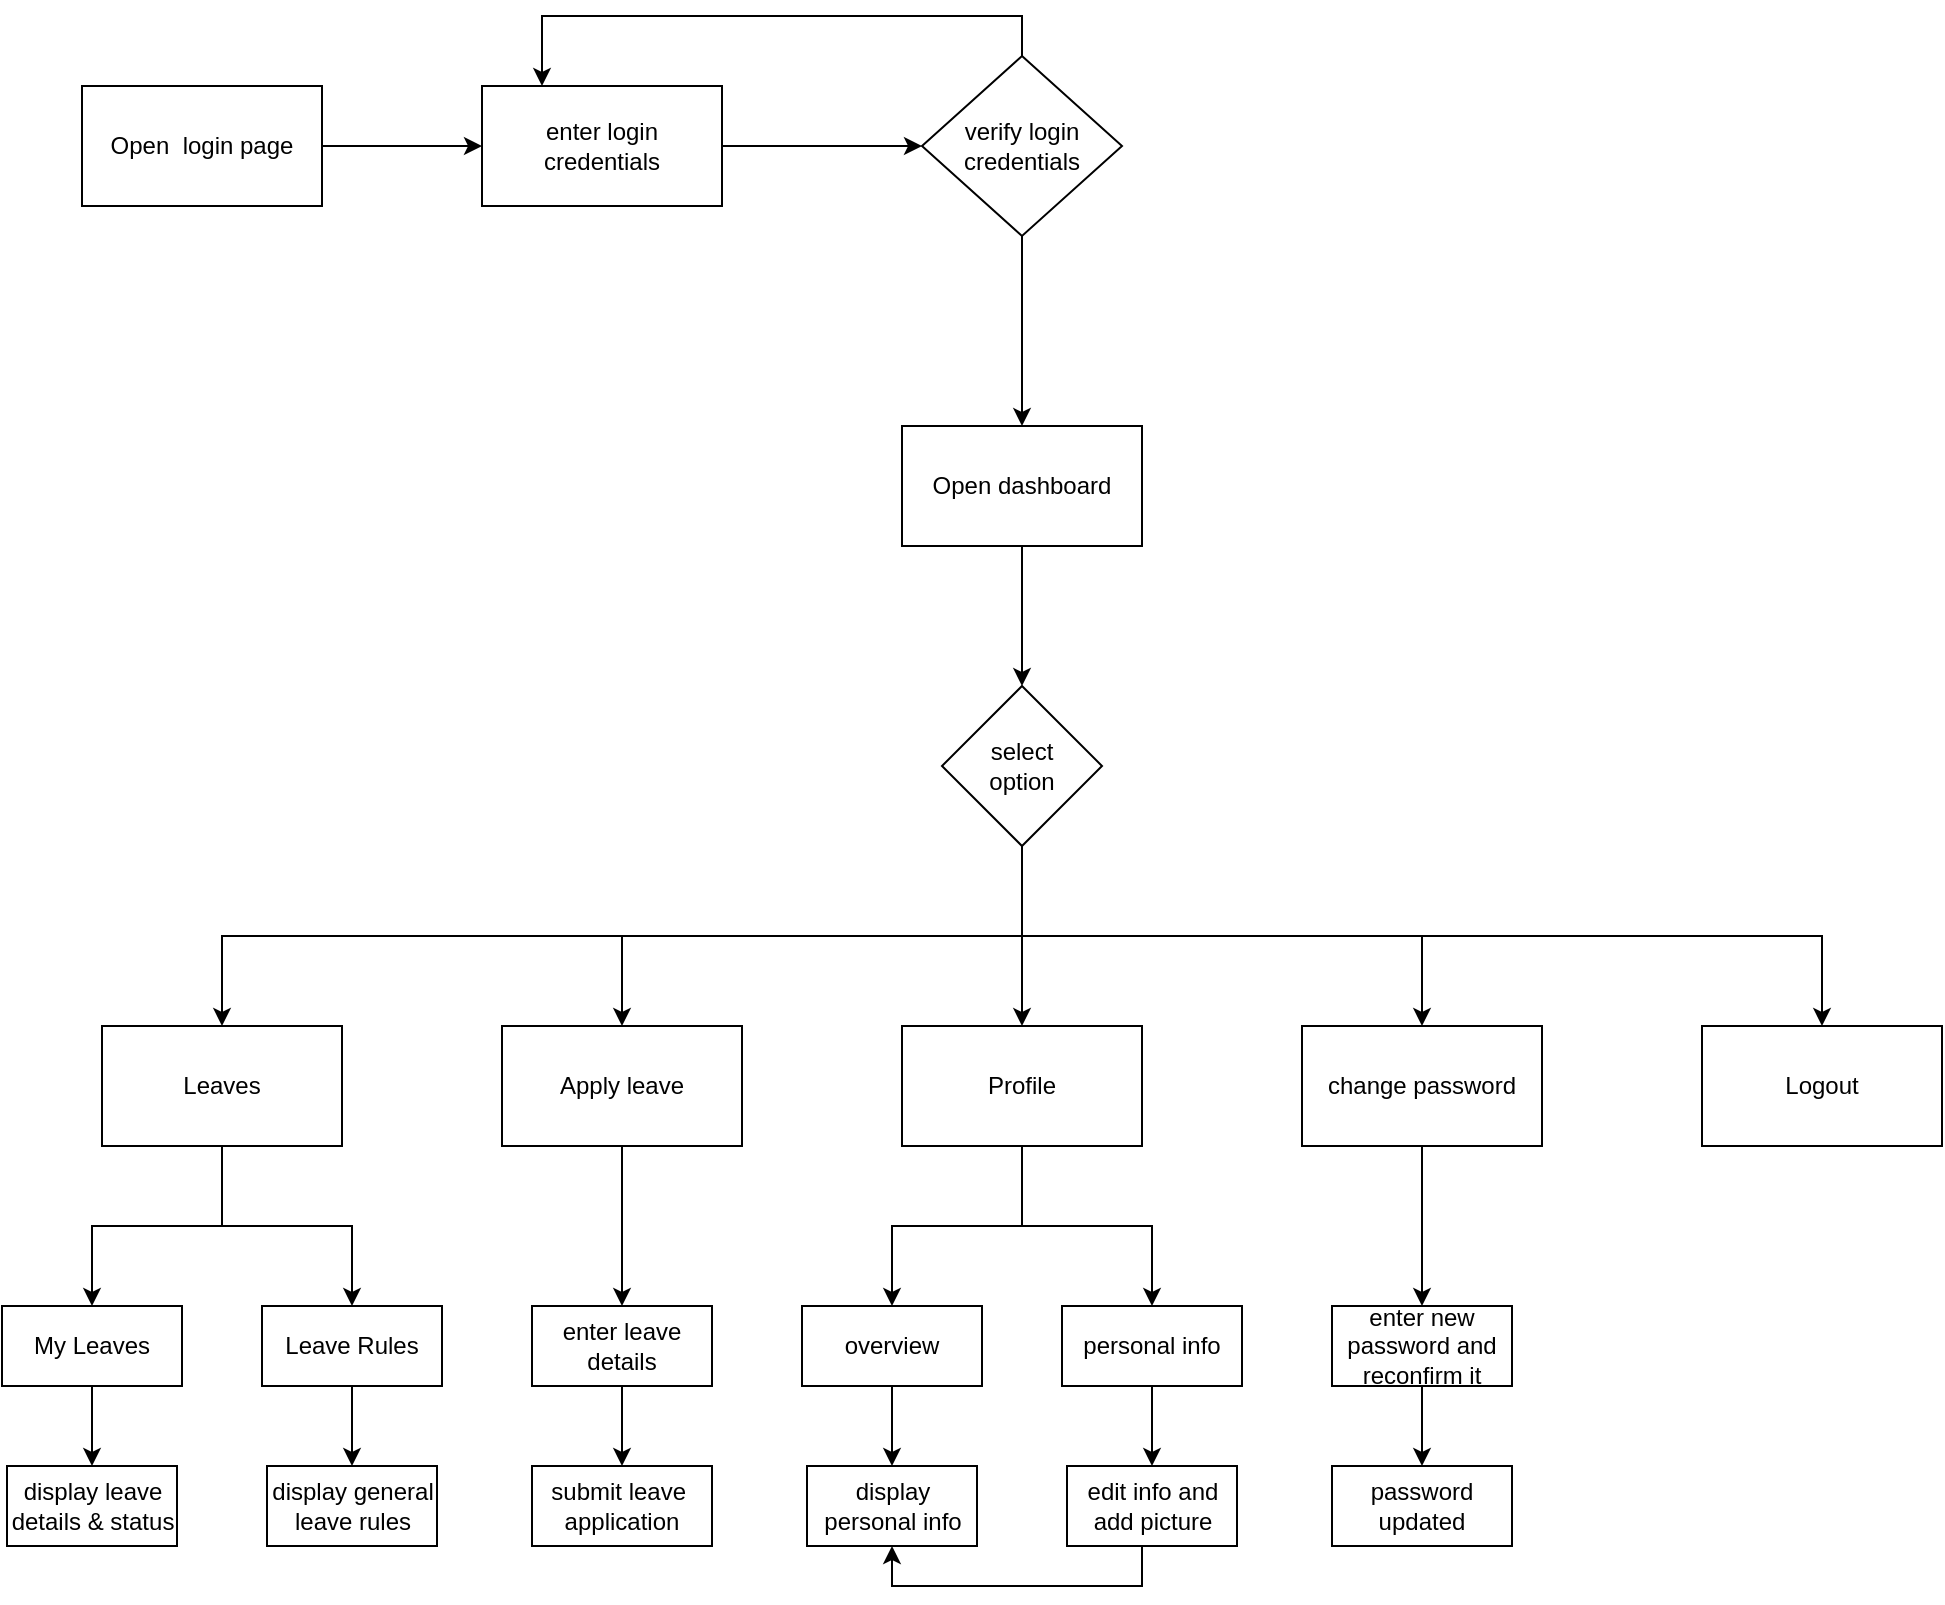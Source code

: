 <mxfile version="20.2.1" type="device"><diagram id="UOkIIVq5OC7a4gWx7P11" name="Page-1"><mxGraphModel dx="1870" dy="519" grid="1" gridSize="10" guides="1" tooltips="1" connect="1" arrows="1" fold="1" page="1" pageScale="1" pageWidth="850" pageHeight="1100" math="0" shadow="0"><root><mxCell id="0"/><mxCell id="1" parent="0"/><mxCell id="k5kmSvoE5PdHPSLIcU73-3" value="" style="edgeStyle=orthogonalEdgeStyle;rounded=0;orthogonalLoop=1;jettySize=auto;html=1;" edge="1" parent="1" source="k5kmSvoE5PdHPSLIcU73-1" target="k5kmSvoE5PdHPSLIcU73-2"><mxGeometry relative="1" as="geometry"/></mxCell><mxCell id="k5kmSvoE5PdHPSLIcU73-1" value="Open&amp;nbsp; login page" style="rounded=0;whiteSpace=wrap;html=1;" vertex="1" parent="1"><mxGeometry x="-290" y="60" width="120" height="60" as="geometry"/></mxCell><mxCell id="k5kmSvoE5PdHPSLIcU73-5" value="" style="edgeStyle=orthogonalEdgeStyle;rounded=0;orthogonalLoop=1;jettySize=auto;html=1;" edge="1" parent="1" source="k5kmSvoE5PdHPSLIcU73-2" target="k5kmSvoE5PdHPSLIcU73-4"><mxGeometry relative="1" as="geometry"/></mxCell><mxCell id="k5kmSvoE5PdHPSLIcU73-2" value="enter login &lt;br&gt;credentials" style="whiteSpace=wrap;html=1;rounded=0;" vertex="1" parent="1"><mxGeometry x="-90" y="60" width="120" height="60" as="geometry"/></mxCell><mxCell id="k5kmSvoE5PdHPSLIcU73-6" style="edgeStyle=orthogonalEdgeStyle;rounded=0;orthogonalLoop=1;jettySize=auto;html=1;exitX=0.5;exitY=0;exitDx=0;exitDy=0;entryX=0.25;entryY=0;entryDx=0;entryDy=0;" edge="1" parent="1" source="k5kmSvoE5PdHPSLIcU73-4" target="k5kmSvoE5PdHPSLIcU73-2"><mxGeometry relative="1" as="geometry"/></mxCell><mxCell id="k5kmSvoE5PdHPSLIcU73-8" value="" style="edgeStyle=orthogonalEdgeStyle;rounded=0;orthogonalLoop=1;jettySize=auto;html=1;" edge="1" parent="1" source="k5kmSvoE5PdHPSLIcU73-4" target="k5kmSvoE5PdHPSLIcU73-7"><mxGeometry relative="1" as="geometry"/></mxCell><mxCell id="k5kmSvoE5PdHPSLIcU73-4" value="verify login credentials" style="rhombus;whiteSpace=wrap;html=1;rounded=0;" vertex="1" parent="1"><mxGeometry x="130" y="45" width="100" height="90" as="geometry"/></mxCell><mxCell id="k5kmSvoE5PdHPSLIcU73-10" value="" style="edgeStyle=orthogonalEdgeStyle;rounded=0;orthogonalLoop=1;jettySize=auto;html=1;" edge="1" parent="1" source="k5kmSvoE5PdHPSLIcU73-7" target="k5kmSvoE5PdHPSLIcU73-9"><mxGeometry relative="1" as="geometry"/></mxCell><mxCell id="k5kmSvoE5PdHPSLIcU73-7" value="Open dashboard" style="whiteSpace=wrap;html=1;rounded=0;" vertex="1" parent="1"><mxGeometry x="120" y="230" width="120" height="60" as="geometry"/></mxCell><mxCell id="k5kmSvoE5PdHPSLIcU73-12" value="" style="edgeStyle=orthogonalEdgeStyle;rounded=0;orthogonalLoop=1;jettySize=auto;html=1;" edge="1" parent="1" source="k5kmSvoE5PdHPSLIcU73-9" target="k5kmSvoE5PdHPSLIcU73-11"><mxGeometry relative="1" as="geometry"><Array as="points"><mxPoint x="180" y="450"/><mxPoint x="180" y="450"/></Array></mxGeometry></mxCell><mxCell id="k5kmSvoE5PdHPSLIcU73-15" style="edgeStyle=orthogonalEdgeStyle;rounded=0;orthogonalLoop=1;jettySize=auto;html=1;exitX=0.5;exitY=1;exitDx=0;exitDy=0;entryX=0.5;entryY=0;entryDx=0;entryDy=0;" edge="1" parent="1" source="k5kmSvoE5PdHPSLIcU73-9" target="k5kmSvoE5PdHPSLIcU73-13"><mxGeometry relative="1" as="geometry"/></mxCell><mxCell id="k5kmSvoE5PdHPSLIcU73-18" style="edgeStyle=orthogonalEdgeStyle;rounded=0;orthogonalLoop=1;jettySize=auto;html=1;exitX=0.5;exitY=1;exitDx=0;exitDy=0;" edge="1" parent="1" source="k5kmSvoE5PdHPSLIcU73-9" target="k5kmSvoE5PdHPSLIcU73-17"><mxGeometry relative="1" as="geometry"/></mxCell><mxCell id="k5kmSvoE5PdHPSLIcU73-19" style="edgeStyle=orthogonalEdgeStyle;rounded=0;orthogonalLoop=1;jettySize=auto;html=1;exitX=0.5;exitY=1;exitDx=0;exitDy=0;" edge="1" parent="1" source="k5kmSvoE5PdHPSLIcU73-9" target="k5kmSvoE5PdHPSLIcU73-16"><mxGeometry relative="1" as="geometry"/></mxCell><mxCell id="k5kmSvoE5PdHPSLIcU73-21" style="edgeStyle=orthogonalEdgeStyle;rounded=0;orthogonalLoop=1;jettySize=auto;html=1;exitX=0.5;exitY=1;exitDx=0;exitDy=0;" edge="1" parent="1" source="k5kmSvoE5PdHPSLIcU73-9" target="k5kmSvoE5PdHPSLIcU73-20"><mxGeometry relative="1" as="geometry"/></mxCell><mxCell id="k5kmSvoE5PdHPSLIcU73-9" value="select &lt;br&gt;option" style="rhombus;whiteSpace=wrap;html=1;rounded=0;" vertex="1" parent="1"><mxGeometry x="140" y="360" width="80" height="80" as="geometry"/></mxCell><mxCell id="k5kmSvoE5PdHPSLIcU73-27" value="" style="edgeStyle=orthogonalEdgeStyle;rounded=0;orthogonalLoop=1;jettySize=auto;html=1;" edge="1" parent="1" source="k5kmSvoE5PdHPSLIcU73-11" target="k5kmSvoE5PdHPSLIcU73-26"><mxGeometry relative="1" as="geometry"/></mxCell><mxCell id="k5kmSvoE5PdHPSLIcU73-28" style="edgeStyle=orthogonalEdgeStyle;rounded=0;orthogonalLoop=1;jettySize=auto;html=1;exitX=0.5;exitY=1;exitDx=0;exitDy=0;" edge="1" parent="1" source="k5kmSvoE5PdHPSLIcU73-11" target="k5kmSvoE5PdHPSLIcU73-29"><mxGeometry relative="1" as="geometry"><mxPoint x="-20" y="680" as="targetPoint"/></mxGeometry></mxCell><mxCell id="k5kmSvoE5PdHPSLIcU73-11" value="Profile" style="whiteSpace=wrap;html=1;rounded=0;" vertex="1" parent="1"><mxGeometry x="120" y="530" width="120" height="60" as="geometry"/></mxCell><mxCell id="k5kmSvoE5PdHPSLIcU73-36" value="" style="edgeStyle=orthogonalEdgeStyle;rounded=0;orthogonalLoop=1;jettySize=auto;html=1;" edge="1" parent="1" source="k5kmSvoE5PdHPSLIcU73-13" target="k5kmSvoE5PdHPSLIcU73-35"><mxGeometry relative="1" as="geometry"/></mxCell><mxCell id="k5kmSvoE5PdHPSLIcU73-13" value="Apply leave" style="rounded=0;whiteSpace=wrap;html=1;" vertex="1" parent="1"><mxGeometry x="-80" y="530" width="120" height="60" as="geometry"/></mxCell><mxCell id="k5kmSvoE5PdHPSLIcU73-23" value="" style="edgeStyle=orthogonalEdgeStyle;rounded=0;orthogonalLoop=1;jettySize=auto;html=1;" edge="1" parent="1" source="k5kmSvoE5PdHPSLIcU73-16" target="k5kmSvoE5PdHPSLIcU73-22"><mxGeometry relative="1" as="geometry"/></mxCell><mxCell id="k5kmSvoE5PdHPSLIcU73-16" value="change password" style="rounded=0;whiteSpace=wrap;html=1;" vertex="1" parent="1"><mxGeometry x="320" y="530" width="120" height="60" as="geometry"/></mxCell><mxCell id="k5kmSvoE5PdHPSLIcU73-41" value="" style="edgeStyle=orthogonalEdgeStyle;rounded=0;orthogonalLoop=1;jettySize=auto;html=1;" edge="1" parent="1" source="k5kmSvoE5PdHPSLIcU73-17" target="k5kmSvoE5PdHPSLIcU73-40"><mxGeometry relative="1" as="geometry"/></mxCell><mxCell id="k5kmSvoE5PdHPSLIcU73-42" style="edgeStyle=orthogonalEdgeStyle;rounded=0;orthogonalLoop=1;jettySize=auto;html=1;exitX=0.5;exitY=1;exitDx=0;exitDy=0;" edge="1" parent="1" source="k5kmSvoE5PdHPSLIcU73-17" target="k5kmSvoE5PdHPSLIcU73-43"><mxGeometry relative="1" as="geometry"><mxPoint x="-350" y="670" as="targetPoint"/></mxGeometry></mxCell><mxCell id="k5kmSvoE5PdHPSLIcU73-17" value="Leaves" style="rounded=0;whiteSpace=wrap;html=1;" vertex="1" parent="1"><mxGeometry x="-280" y="530" width="120" height="60" as="geometry"/></mxCell><mxCell id="k5kmSvoE5PdHPSLIcU73-20" value="Logout" style="rounded=0;whiteSpace=wrap;html=1;" vertex="1" parent="1"><mxGeometry x="520" y="530" width="120" height="60" as="geometry"/></mxCell><mxCell id="k5kmSvoE5PdHPSLIcU73-25" value="" style="edgeStyle=orthogonalEdgeStyle;rounded=0;orthogonalLoop=1;jettySize=auto;html=1;" edge="1" parent="1" source="k5kmSvoE5PdHPSLIcU73-22" target="k5kmSvoE5PdHPSLIcU73-24"><mxGeometry relative="1" as="geometry"/></mxCell><mxCell id="k5kmSvoE5PdHPSLIcU73-22" value="enter new password and reconfirm it" style="whiteSpace=wrap;html=1;rounded=0;" vertex="1" parent="1"><mxGeometry x="335" y="670" width="90" height="40" as="geometry"/></mxCell><mxCell id="k5kmSvoE5PdHPSLIcU73-24" value="password &lt;br&gt;updated" style="whiteSpace=wrap;html=1;rounded=0;" vertex="1" parent="1"><mxGeometry x="335" y="750" width="90" height="40" as="geometry"/></mxCell><mxCell id="k5kmSvoE5PdHPSLIcU73-31" value="" style="edgeStyle=orthogonalEdgeStyle;rounded=0;orthogonalLoop=1;jettySize=auto;html=1;" edge="1" parent="1" source="k5kmSvoE5PdHPSLIcU73-26" target="k5kmSvoE5PdHPSLIcU73-30"><mxGeometry relative="1" as="geometry"/></mxCell><mxCell id="k5kmSvoE5PdHPSLIcU73-26" value="personal info" style="whiteSpace=wrap;html=1;rounded=0;" vertex="1" parent="1"><mxGeometry x="200" y="670" width="90" height="40" as="geometry"/></mxCell><mxCell id="k5kmSvoE5PdHPSLIcU73-33" value="" style="edgeStyle=orthogonalEdgeStyle;rounded=0;orthogonalLoop=1;jettySize=auto;html=1;" edge="1" parent="1" source="k5kmSvoE5PdHPSLIcU73-29" target="k5kmSvoE5PdHPSLIcU73-32"><mxGeometry relative="1" as="geometry"/></mxCell><mxCell id="k5kmSvoE5PdHPSLIcU73-29" value="overview" style="rounded=0;whiteSpace=wrap;html=1;" vertex="1" parent="1"><mxGeometry x="70" y="670" width="90" height="40" as="geometry"/></mxCell><mxCell id="k5kmSvoE5PdHPSLIcU73-34" style="edgeStyle=orthogonalEdgeStyle;rounded=0;orthogonalLoop=1;jettySize=auto;html=1;entryX=0.5;entryY=1;entryDx=0;entryDy=0;" edge="1" parent="1" source="k5kmSvoE5PdHPSLIcU73-30" target="k5kmSvoE5PdHPSLIcU73-32"><mxGeometry relative="1" as="geometry"><Array as="points"><mxPoint x="240" y="810"/><mxPoint x="115" y="810"/></Array></mxGeometry></mxCell><mxCell id="k5kmSvoE5PdHPSLIcU73-30" value="edit info and add picture" style="whiteSpace=wrap;html=1;rounded=0;" vertex="1" parent="1"><mxGeometry x="202.5" y="750" width="85" height="40" as="geometry"/></mxCell><mxCell id="k5kmSvoE5PdHPSLIcU73-32" value="display personal info" style="whiteSpace=wrap;html=1;rounded=0;" vertex="1" parent="1"><mxGeometry x="72.5" y="750" width="85" height="40" as="geometry"/></mxCell><mxCell id="k5kmSvoE5PdHPSLIcU73-38" value="" style="edgeStyle=orthogonalEdgeStyle;rounded=0;orthogonalLoop=1;jettySize=auto;html=1;" edge="1" parent="1" source="k5kmSvoE5PdHPSLIcU73-35" target="k5kmSvoE5PdHPSLIcU73-37"><mxGeometry relative="1" as="geometry"/></mxCell><mxCell id="k5kmSvoE5PdHPSLIcU73-35" value="enter leave &lt;br&gt;details" style="whiteSpace=wrap;html=1;rounded=0;" vertex="1" parent="1"><mxGeometry x="-65" y="670" width="90" height="40" as="geometry"/></mxCell><mxCell id="k5kmSvoE5PdHPSLIcU73-37" value="submit leave&amp;nbsp;&lt;br&gt;application" style="whiteSpace=wrap;html=1;rounded=0;" vertex="1" parent="1"><mxGeometry x="-65" y="750" width="90" height="40" as="geometry"/></mxCell><mxCell id="k5kmSvoE5PdHPSLIcU73-45" value="" style="edgeStyle=orthogonalEdgeStyle;rounded=0;orthogonalLoop=1;jettySize=auto;html=1;" edge="1" parent="1" source="k5kmSvoE5PdHPSLIcU73-40" target="k5kmSvoE5PdHPSLIcU73-44"><mxGeometry relative="1" as="geometry"/></mxCell><mxCell id="k5kmSvoE5PdHPSLIcU73-40" value="Leave Rules" style="whiteSpace=wrap;html=1;rounded=0;" vertex="1" parent="1"><mxGeometry x="-200" y="670" width="90" height="40" as="geometry"/></mxCell><mxCell id="k5kmSvoE5PdHPSLIcU73-47" value="" style="edgeStyle=orthogonalEdgeStyle;rounded=0;orthogonalLoop=1;jettySize=auto;html=1;" edge="1" parent="1" source="k5kmSvoE5PdHPSLIcU73-43" target="k5kmSvoE5PdHPSLIcU73-46"><mxGeometry relative="1" as="geometry"/></mxCell><mxCell id="k5kmSvoE5PdHPSLIcU73-43" value="My Leaves" style="rounded=0;whiteSpace=wrap;html=1;" vertex="1" parent="1"><mxGeometry x="-330" y="670" width="90" height="40" as="geometry"/></mxCell><mxCell id="k5kmSvoE5PdHPSLIcU73-44" value="display general &lt;br&gt;leave rules" style="whiteSpace=wrap;html=1;rounded=0;" vertex="1" parent="1"><mxGeometry x="-197.5" y="750" width="85" height="40" as="geometry"/></mxCell><mxCell id="k5kmSvoE5PdHPSLIcU73-46" value="display leave details &amp;amp; status" style="whiteSpace=wrap;html=1;rounded=0;" vertex="1" parent="1"><mxGeometry x="-327.5" y="750" width="85" height="40" as="geometry"/></mxCell></root></mxGraphModel></diagram></mxfile>